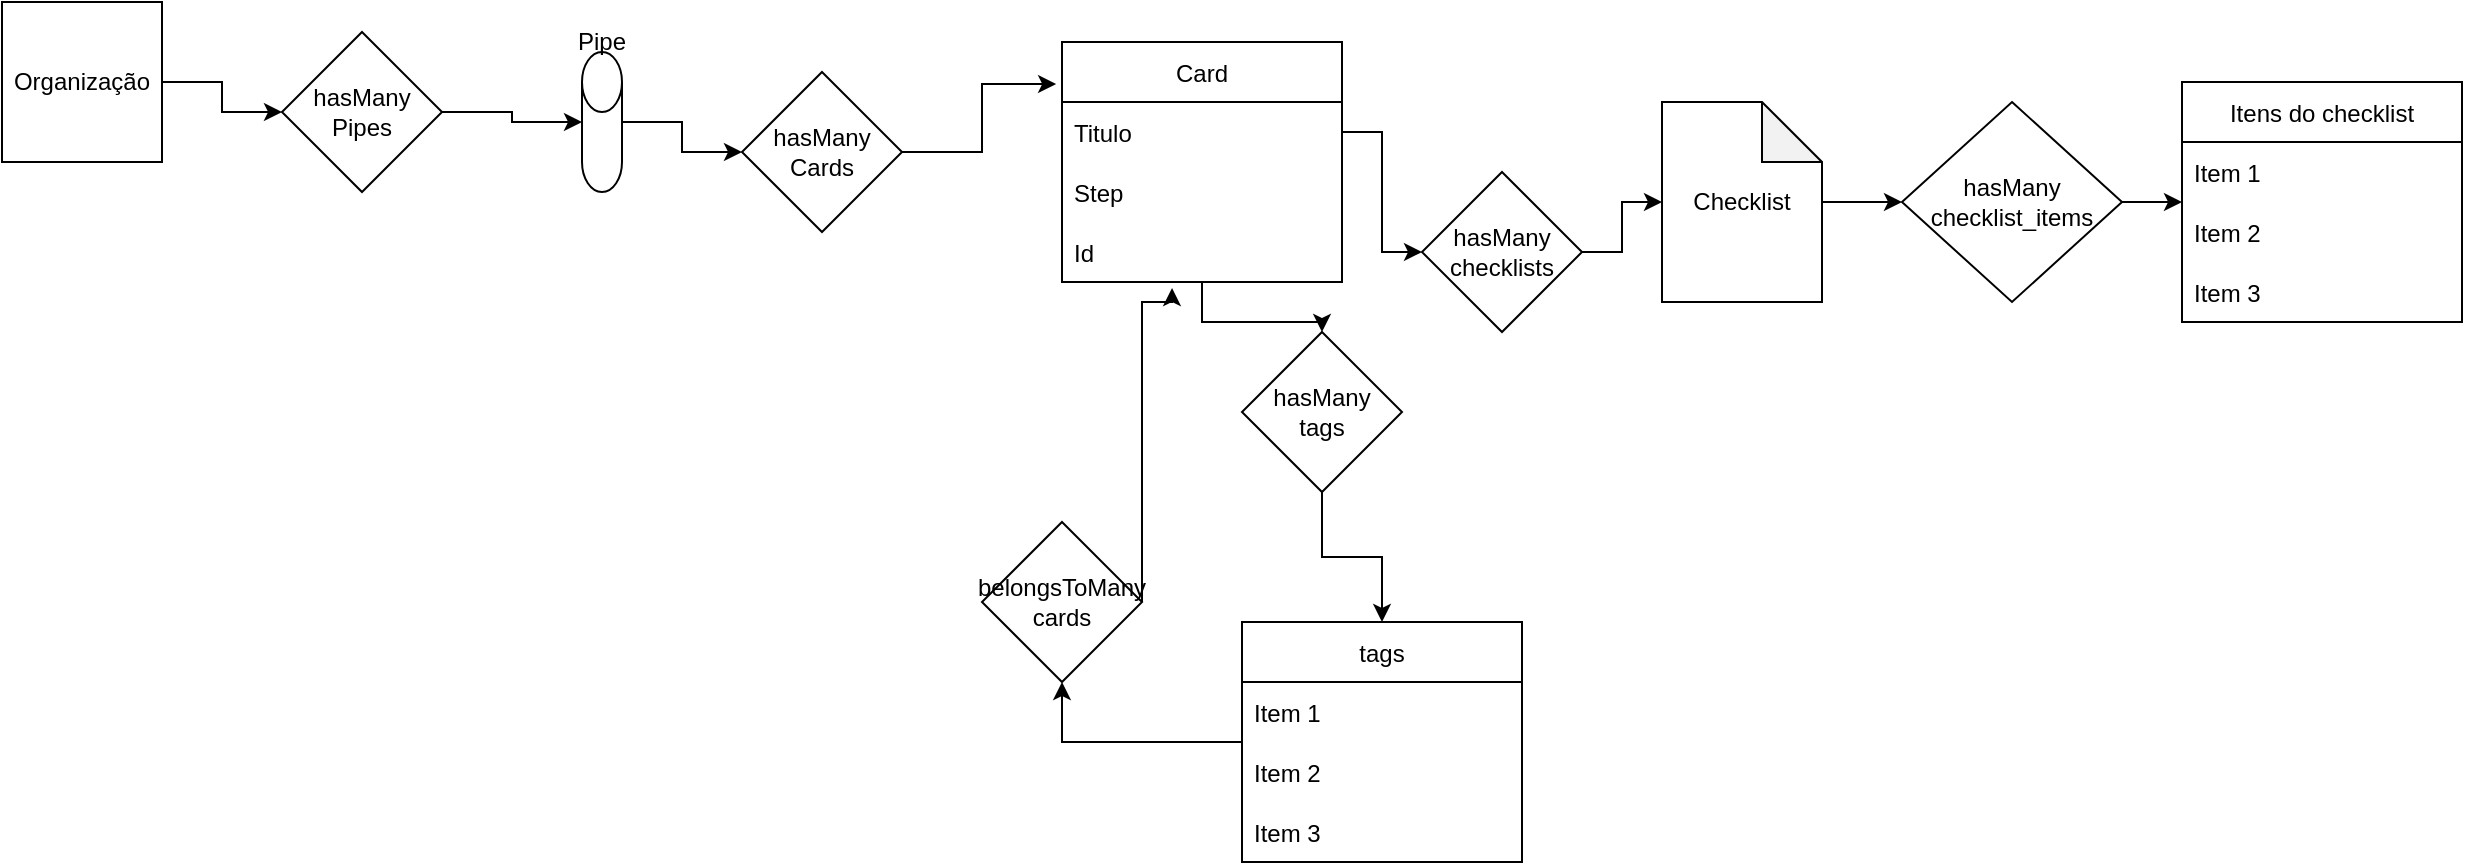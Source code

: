 <mxfile version="15.7.0" type="device"><diagram id="ZHPdbPo1tUsWRSbggokm" name="Page-1"><mxGraphModel dx="3582" dy="1340" grid="1" gridSize="10" guides="1" tooltips="1" connect="1" arrows="1" fold="1" page="1" pageScale="1" pageWidth="827" pageHeight="1169" math="0" shadow="0"><root><mxCell id="0"/><mxCell id="1" parent="0"/><mxCell id="HeZNhVW6yXQp0P2upeM3-56" style="edgeStyle=orthogonalEdgeStyle;rounded=0;orthogonalLoop=1;jettySize=auto;html=1;entryX=0;entryY=0.5;entryDx=0;entryDy=0;" edge="1" parent="1" source="HeZNhVW6yXQp0P2upeM3-19" target="HeZNhVW6yXQp0P2upeM3-55"><mxGeometry relative="1" as="geometry"/></mxCell><mxCell id="HeZNhVW6yXQp0P2upeM3-19" value="Organização" style="whiteSpace=wrap;html=1;aspect=fixed;" vertex="1" parent="1"><mxGeometry x="-170" y="30" width="80" height="80" as="geometry"/></mxCell><mxCell id="HeZNhVW6yXQp0P2upeM3-53" value="" style="edgeStyle=orthogonalEdgeStyle;rounded=0;orthogonalLoop=1;jettySize=auto;html=1;" edge="1" parent="1" source="HeZNhVW6yXQp0P2upeM3-21" target="HeZNhVW6yXQp0P2upeM3-52"><mxGeometry relative="1" as="geometry"/></mxCell><mxCell id="HeZNhVW6yXQp0P2upeM3-21" value="" style="shape=cylinder3;whiteSpace=wrap;html=1;boundedLbl=1;backgroundOutline=1;size=15;" vertex="1" parent="1"><mxGeometry x="120" y="55" width="20" height="70" as="geometry"/></mxCell><mxCell id="HeZNhVW6yXQp0P2upeM3-25" value="Pipe" style="text;html=1;strokeColor=none;fillColor=none;align=center;verticalAlign=middle;whiteSpace=wrap;rounded=0;" vertex="1" parent="1"><mxGeometry x="100" y="35" width="60" height="30" as="geometry"/></mxCell><mxCell id="HeZNhVW6yXQp0P2upeM3-47" style="edgeStyle=orthogonalEdgeStyle;rounded=0;orthogonalLoop=1;jettySize=auto;html=1;entryX=0.5;entryY=0;entryDx=0;entryDy=0;" edge="1" parent="1" source="HeZNhVW6yXQp0P2upeM3-36" target="HeZNhVW6yXQp0P2upeM3-45"><mxGeometry relative="1" as="geometry"/></mxCell><mxCell id="HeZNhVW6yXQp0P2upeM3-36" value="Card" style="swimlane;fontStyle=0;childLayout=stackLayout;horizontal=1;startSize=30;horizontalStack=0;resizeParent=1;resizeParentMax=0;resizeLast=0;collapsible=1;marginBottom=0;" vertex="1" parent="1"><mxGeometry x="360" y="50" width="140" height="120" as="geometry"/></mxCell><mxCell id="HeZNhVW6yXQp0P2upeM3-37" value="Titulo" style="text;strokeColor=none;fillColor=none;align=left;verticalAlign=middle;spacingLeft=4;spacingRight=4;overflow=hidden;points=[[0,0.5],[1,0.5]];portConstraint=eastwest;rotatable=0;" vertex="1" parent="HeZNhVW6yXQp0P2upeM3-36"><mxGeometry y="30" width="140" height="30" as="geometry"/></mxCell><mxCell id="HeZNhVW6yXQp0P2upeM3-38" value="Step" style="text;strokeColor=none;fillColor=none;align=left;verticalAlign=middle;spacingLeft=4;spacingRight=4;overflow=hidden;points=[[0,0.5],[1,0.5]];portConstraint=eastwest;rotatable=0;" vertex="1" parent="HeZNhVW6yXQp0P2upeM3-36"><mxGeometry y="60" width="140" height="30" as="geometry"/></mxCell><mxCell id="HeZNhVW6yXQp0P2upeM3-39" value="Id" style="text;strokeColor=none;fillColor=none;align=left;verticalAlign=middle;spacingLeft=4;spacingRight=4;overflow=hidden;points=[[0,0.5],[1,0.5]];portConstraint=eastwest;rotatable=0;" vertex="1" parent="HeZNhVW6yXQp0P2upeM3-36"><mxGeometry y="90" width="140" height="30" as="geometry"/></mxCell><mxCell id="HeZNhVW6yXQp0P2upeM3-43" style="edgeStyle=orthogonalEdgeStyle;rounded=0;orthogonalLoop=1;jettySize=auto;html=1;" edge="1" parent="1" source="HeZNhVW6yXQp0P2upeM3-42" target="HeZNhVW6yXQp0P2upeM3-26"><mxGeometry relative="1" as="geometry"/></mxCell><mxCell id="HeZNhVW6yXQp0P2upeM3-42" value="&lt;div&gt;hasMany&lt;/div&gt;&lt;div&gt;checklists&lt;br&gt;&lt;/div&gt;" style="rhombus;whiteSpace=wrap;html=1;" vertex="1" parent="1"><mxGeometry x="540" y="115" width="80" height="80" as="geometry"/></mxCell><mxCell id="HeZNhVW6yXQp0P2upeM3-44" style="edgeStyle=orthogonalEdgeStyle;rounded=0;orthogonalLoop=1;jettySize=auto;html=1;entryX=0;entryY=0.5;entryDx=0;entryDy=0;" edge="1" parent="1" source="HeZNhVW6yXQp0P2upeM3-37" target="HeZNhVW6yXQp0P2upeM3-42"><mxGeometry relative="1" as="geometry"/></mxCell><mxCell id="HeZNhVW6yXQp0P2upeM3-46" style="edgeStyle=orthogonalEdgeStyle;rounded=0;orthogonalLoop=1;jettySize=auto;html=1;entryX=0.5;entryY=0;entryDx=0;entryDy=0;" edge="1" parent="1" source="HeZNhVW6yXQp0P2upeM3-45" target="HeZNhVW6yXQp0P2upeM3-32"><mxGeometry relative="1" as="geometry"><mxPoint x="505" y="320" as="targetPoint"/></mxGeometry></mxCell><mxCell id="HeZNhVW6yXQp0P2upeM3-45" value="&lt;div&gt;hasMany&lt;/div&gt;tags" style="rhombus;whiteSpace=wrap;html=1;" vertex="1" parent="1"><mxGeometry x="450" y="195" width="80" height="80" as="geometry"/></mxCell><mxCell id="HeZNhVW6yXQp0P2upeM3-59" style="edgeStyle=orthogonalEdgeStyle;rounded=0;orthogonalLoop=1;jettySize=auto;html=1;entryX=0.5;entryY=1;entryDx=0;entryDy=0;" edge="1" parent="1" source="HeZNhVW6yXQp0P2upeM3-32" target="HeZNhVW6yXQp0P2upeM3-58"><mxGeometry relative="1" as="geometry"/></mxCell><mxCell id="HeZNhVW6yXQp0P2upeM3-32" value="tags" style="swimlane;fontStyle=0;childLayout=stackLayout;horizontal=1;startSize=30;horizontalStack=0;resizeParent=1;resizeParentMax=0;resizeLast=0;collapsible=1;marginBottom=0;" vertex="1" parent="1"><mxGeometry x="450" y="340" width="140" height="120" as="geometry"/></mxCell><mxCell id="HeZNhVW6yXQp0P2upeM3-33" value="Item 1" style="text;strokeColor=none;fillColor=none;align=left;verticalAlign=middle;spacingLeft=4;spacingRight=4;overflow=hidden;points=[[0,0.5],[1,0.5]];portConstraint=eastwest;rotatable=0;" vertex="1" parent="HeZNhVW6yXQp0P2upeM3-32"><mxGeometry y="30" width="140" height="30" as="geometry"/></mxCell><mxCell id="HeZNhVW6yXQp0P2upeM3-34" value="Item 2" style="text;strokeColor=none;fillColor=none;align=left;verticalAlign=middle;spacingLeft=4;spacingRight=4;overflow=hidden;points=[[0,0.5],[1,0.5]];portConstraint=eastwest;rotatable=0;" vertex="1" parent="HeZNhVW6yXQp0P2upeM3-32"><mxGeometry y="60" width="140" height="30" as="geometry"/></mxCell><mxCell id="HeZNhVW6yXQp0P2upeM3-35" value="Item 3" style="text;strokeColor=none;fillColor=none;align=left;verticalAlign=middle;spacingLeft=4;spacingRight=4;overflow=hidden;points=[[0,0.5],[1,0.5]];portConstraint=eastwest;rotatable=0;" vertex="1" parent="HeZNhVW6yXQp0P2upeM3-32"><mxGeometry y="90" width="140" height="30" as="geometry"/></mxCell><mxCell id="HeZNhVW6yXQp0P2upeM3-51" style="edgeStyle=orthogonalEdgeStyle;rounded=0;orthogonalLoop=1;jettySize=auto;html=1;" edge="1" parent="1" source="HeZNhVW6yXQp0P2upeM3-26" target="HeZNhVW6yXQp0P2upeM3-49"><mxGeometry relative="1" as="geometry"/></mxCell><mxCell id="HeZNhVW6yXQp0P2upeM3-26" value="Checklist" style="shape=note;whiteSpace=wrap;html=1;backgroundOutline=1;darkOpacity=0.05;" vertex="1" parent="1"><mxGeometry x="660" y="80" width="80" height="100" as="geometry"/></mxCell><mxCell id="HeZNhVW6yXQp0P2upeM3-27" value="Itens do checklist" style="swimlane;fontStyle=0;childLayout=stackLayout;horizontal=1;startSize=30;horizontalStack=0;resizeParent=1;resizeParentMax=0;resizeLast=0;collapsible=1;marginBottom=0;" vertex="1" parent="1"><mxGeometry x="920" y="70" width="140" height="120" as="geometry"/></mxCell><mxCell id="HeZNhVW6yXQp0P2upeM3-28" value="Item 1" style="text;strokeColor=none;fillColor=none;align=left;verticalAlign=middle;spacingLeft=4;spacingRight=4;overflow=hidden;points=[[0,0.5],[1,0.5]];portConstraint=eastwest;rotatable=0;" vertex="1" parent="HeZNhVW6yXQp0P2upeM3-27"><mxGeometry y="30" width="140" height="30" as="geometry"/></mxCell><mxCell id="HeZNhVW6yXQp0P2upeM3-29" value="Item 2" style="text;strokeColor=none;fillColor=none;align=left;verticalAlign=middle;spacingLeft=4;spacingRight=4;overflow=hidden;points=[[0,0.5],[1,0.5]];portConstraint=eastwest;rotatable=0;" vertex="1" parent="HeZNhVW6yXQp0P2upeM3-27"><mxGeometry y="60" width="140" height="30" as="geometry"/></mxCell><mxCell id="HeZNhVW6yXQp0P2upeM3-30" value="Item 3" style="text;strokeColor=none;fillColor=none;align=left;verticalAlign=middle;spacingLeft=4;spacingRight=4;overflow=hidden;points=[[0,0.5],[1,0.5]];portConstraint=eastwest;rotatable=0;" vertex="1" parent="HeZNhVW6yXQp0P2upeM3-27"><mxGeometry y="90" width="140" height="30" as="geometry"/></mxCell><mxCell id="HeZNhVW6yXQp0P2upeM3-50" style="edgeStyle=orthogonalEdgeStyle;rounded=0;orthogonalLoop=1;jettySize=auto;html=1;" edge="1" parent="1" source="HeZNhVW6yXQp0P2upeM3-49" target="HeZNhVW6yXQp0P2upeM3-27"><mxGeometry relative="1" as="geometry"/></mxCell><mxCell id="HeZNhVW6yXQp0P2upeM3-49" value="&lt;div&gt;hasMany&lt;/div&gt;checklist_items" style="rhombus;whiteSpace=wrap;html=1;" vertex="1" parent="1"><mxGeometry x="780" y="80" width="110" height="100" as="geometry"/></mxCell><mxCell id="HeZNhVW6yXQp0P2upeM3-54" style="edgeStyle=orthogonalEdgeStyle;rounded=0;orthogonalLoop=1;jettySize=auto;html=1;entryX=-0.021;entryY=0.175;entryDx=0;entryDy=0;entryPerimeter=0;" edge="1" parent="1" source="HeZNhVW6yXQp0P2upeM3-52" target="HeZNhVW6yXQp0P2upeM3-36"><mxGeometry relative="1" as="geometry"/></mxCell><mxCell id="HeZNhVW6yXQp0P2upeM3-52" value="&lt;div&gt;hasMany&lt;/div&gt;&lt;div&gt;Cards&lt;br&gt;&lt;/div&gt;" style="rhombus;whiteSpace=wrap;html=1;" vertex="1" parent="1"><mxGeometry x="200" y="65" width="80" height="80" as="geometry"/></mxCell><mxCell id="HeZNhVW6yXQp0P2upeM3-57" style="edgeStyle=orthogonalEdgeStyle;rounded=0;orthogonalLoop=1;jettySize=auto;html=1;entryX=0;entryY=0.5;entryDx=0;entryDy=0;entryPerimeter=0;" edge="1" parent="1" source="HeZNhVW6yXQp0P2upeM3-55" target="HeZNhVW6yXQp0P2upeM3-21"><mxGeometry relative="1" as="geometry"/></mxCell><mxCell id="HeZNhVW6yXQp0P2upeM3-55" value="&lt;div&gt;hasMany&lt;/div&gt;&lt;div&gt;Pipes&lt;br&gt;&lt;/div&gt;" style="rhombus;whiteSpace=wrap;html=1;" vertex="1" parent="1"><mxGeometry x="-30" y="45" width="80" height="80" as="geometry"/></mxCell><mxCell id="HeZNhVW6yXQp0P2upeM3-61" style="edgeStyle=orthogonalEdgeStyle;rounded=0;orthogonalLoop=1;jettySize=auto;html=1;entryX=0.393;entryY=1.1;entryDx=0;entryDy=0;entryPerimeter=0;" edge="1" parent="1" source="HeZNhVW6yXQp0P2upeM3-58" target="HeZNhVW6yXQp0P2upeM3-39"><mxGeometry relative="1" as="geometry"><mxPoint x="460" y="180" as="targetPoint"/><Array as="points"><mxPoint x="400" y="180"/><mxPoint x="415" y="180"/></Array></mxGeometry></mxCell><mxCell id="HeZNhVW6yXQp0P2upeM3-58" value="&lt;div&gt;belongsToMany&lt;/div&gt;cards" style="rhombus;whiteSpace=wrap;html=1;" vertex="1" parent="1"><mxGeometry x="320" y="290" width="80" height="80" as="geometry"/></mxCell></root></mxGraphModel></diagram></mxfile>